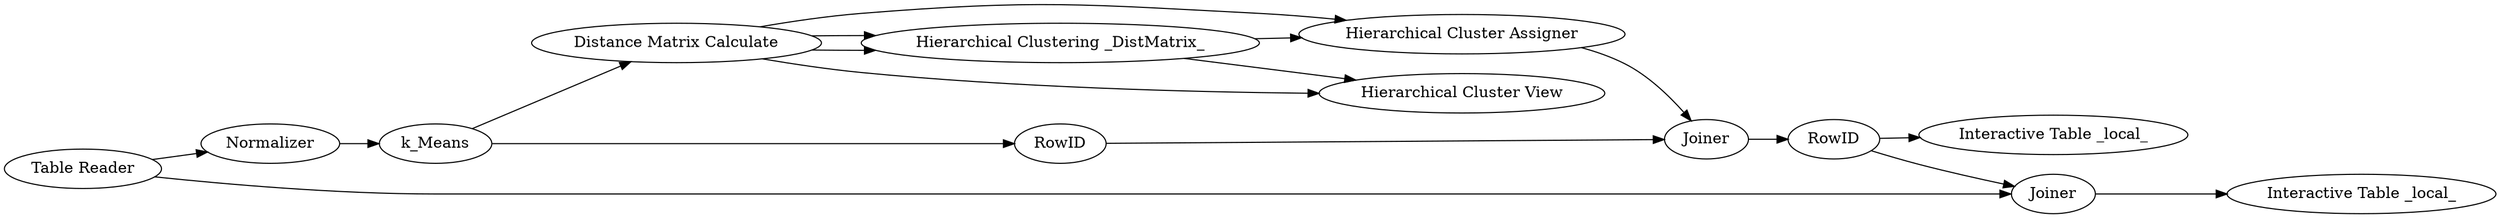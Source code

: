 digraph {
	8 [label="Table Reader"]
	12 [label=Normalizer]
	16 [label="Hierarchical Cluster Assigner"]
	22 [label="Hierarchical Clustering _DistMatrix_"]
	23 [label="Distance Matrix Calculate"]
	40 [label="Hierarchical Cluster View"]
	42 [label=k_Means]
	43 [label=Joiner]
	44 [label="Interactive Table _local_"]
	45 [label=Joiner]
	46 [label=RowID]
	47 [label=RowID]
	48 [label="Interactive Table _local_"]
	8 -> 12
	8 -> 45
	12 -> 42
	16 -> 43
	22 -> 16
	22 -> 40
	23 -> 22
	23 -> 22
	23 -> 16
	23 -> 40
	42 -> 46
	42 -> 23
	43 -> 47
	45 -> 48
	46 -> 43
	47 -> 45
	47 -> 44
	rankdir=LR
}
